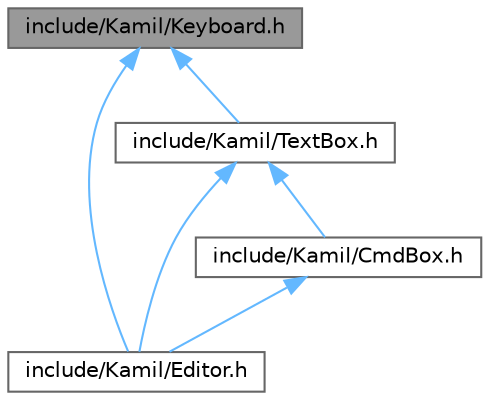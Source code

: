 digraph "include/Kamil/Keyboard.h"
{
 // LATEX_PDF_SIZE
  bgcolor="transparent";
  edge [fontname=Helvetica,fontsize=10,labelfontname=Helvetica,labelfontsize=10];
  node [fontname=Helvetica,fontsize=10,shape=box,height=0.2,width=0.4];
  Node1 [label="include/Kamil/Keyboard.h",height=0.2,width=0.4,color="gray40", fillcolor="grey60", style="filled", fontcolor="black",tooltip=" "];
  Node1 -> Node2 [dir="back",color="steelblue1",style="solid"];
  Node2 [label="include/Kamil/Editor.h",height=0.2,width=0.4,color="grey40", fillcolor="white", style="filled",URL="$de/d6e/Editor_8h.html",tooltip=" "];
  Node1 -> Node3 [dir="back",color="steelblue1",style="solid"];
  Node3 [label="include/Kamil/TextBox.h",height=0.2,width=0.4,color="grey40", fillcolor="white", style="filled",URL="$d6/d16/TextBox_8h.html",tooltip=" "];
  Node3 -> Node4 [dir="back",color="steelblue1",style="solid"];
  Node4 [label="include/Kamil/CmdBox.h",height=0.2,width=0.4,color="grey40", fillcolor="white", style="filled",URL="$db/d9f/CmdBox_8h.html",tooltip=" "];
  Node4 -> Node2 [dir="back",color="steelblue1",style="solid"];
  Node3 -> Node2 [dir="back",color="steelblue1",style="solid"];
}
